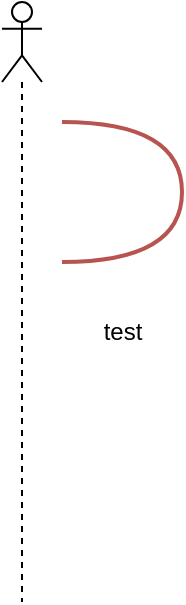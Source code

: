 <mxfile version="14.4.8" type="github"><diagram id="ly2ooe9w6-Pa7oqlMoro" name="Page-1"><mxGraphModel dx="1298" dy="746" grid="1" gridSize="10" guides="1" tooltips="1" connect="1" arrows="1" fold="1" page="1" pageScale="1" pageWidth="827" pageHeight="1169" math="0" shadow="0"><root><mxCell id="0"/><mxCell id="1" parent="0"/><mxCell id="-tH7JeInf8RZDZ6KrMhn-1" value="" style="shape=umlLifeline;participant=umlActor;perimeter=lifelinePerimeter;whiteSpace=wrap;html=1;container=1;collapsible=0;recursiveResize=0;verticalAlign=top;spacingTop=36;outlineConnect=0;" parent="1" vertex="1"><mxGeometry x="170" y="240" width="20" height="300" as="geometry"/></mxCell><mxCell id="-tH7JeInf8RZDZ6KrMhn-2" value="test" style="shape=requiredInterface;html=1;verticalLabelPosition=bottom;fillColor=#f8cecc;strokeColor=#b85450;strokeWidth=2;" parent="1" vertex="1"><mxGeometry x="200" y="300" width="60" height="70" as="geometry"/></mxCell></root></mxGraphModel></diagram></mxfile>
